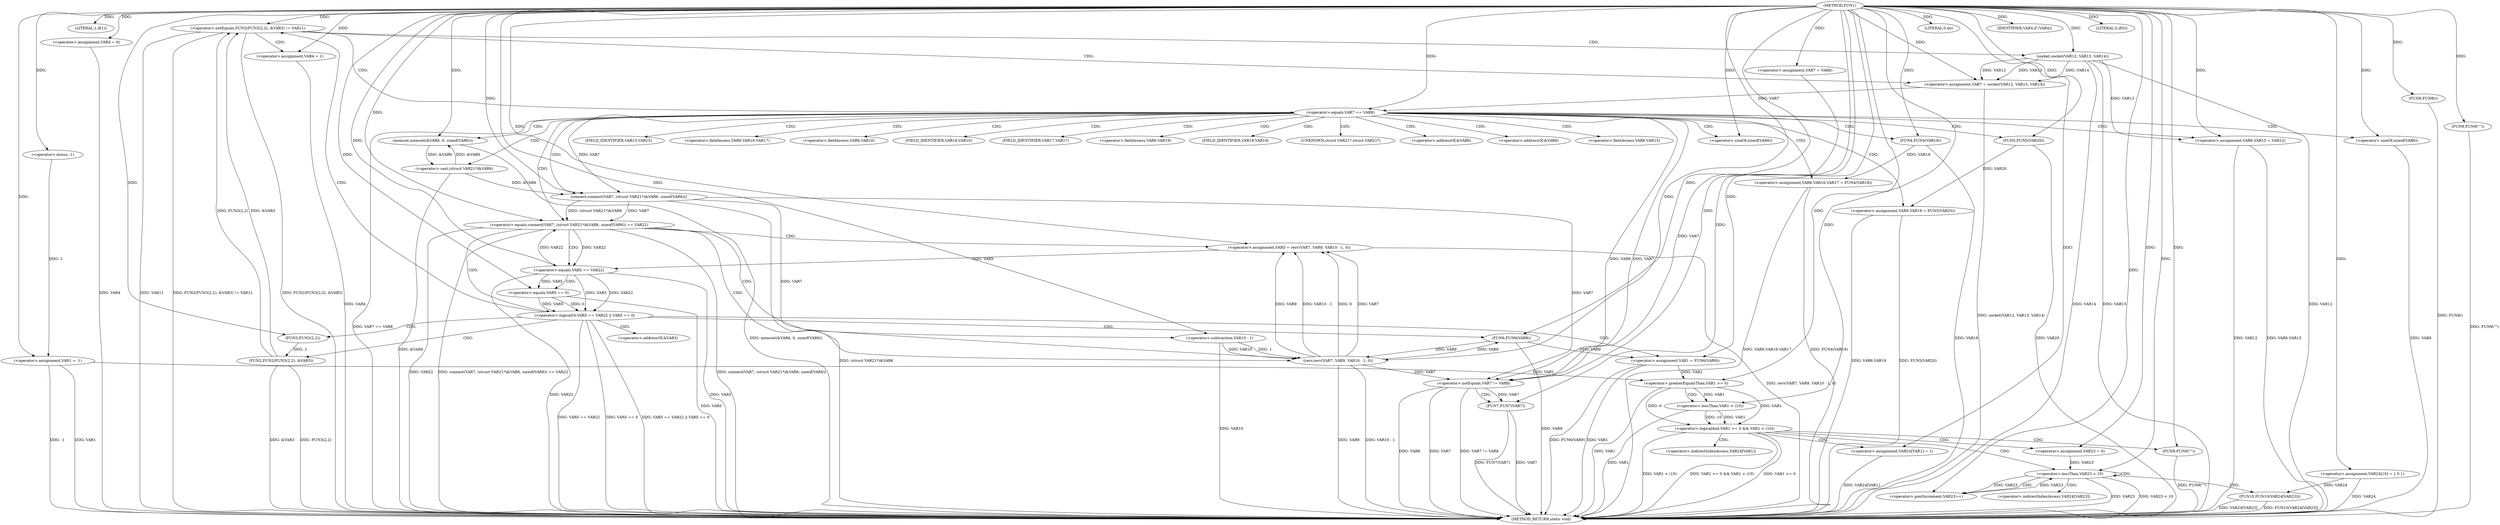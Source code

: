 digraph FUN1 {  
"1000100" [label = "(METHOD,FUN1)" ]
"1000268" [label = "(METHOD_RETURN,static void)" ]
"1000103" [label = "(<operator>.assignment,VAR1 = -1)" ]
"1000105" [label = "(<operator>.minus,-1)" ]
"1000108" [label = "(LITERAL,1,if(1))" ]
"1000113" [label = "(<operator>.assignment,VAR4 = 0)" ]
"1000119" [label = "(<operator>.assignment,VAR7 = VAR8)" ]
"1000126" [label = "(<operator>.notEquals,FUN2(FUN3(2,2), &VAR3) != VAR11)" ]
"1000127" [label = "(FUN2,FUN2(FUN3(2,2), &VAR3))" ]
"1000128" [label = "(FUN3,FUN3(2,2))" ]
"1000136" [label = "(<operator>.assignment,VAR4 = 1)" ]
"1000139" [label = "(<operator>.assignment,VAR7 = socket(VAR12, VAR13, VAR14))" ]
"1000141" [label = "(socket,socket(VAR12, VAR13, VAR14))" ]
"1000146" [label = "(<operator>.equals,VAR7 == VAR8)" ]
"1000151" [label = "(memset,memset(&VAR6, 0, sizeof(VAR6)))" ]
"1000155" [label = "(<operator>.sizeOf,sizeof(VAR6))" ]
"1000157" [label = "(<operator>.assignment,VAR6.VAR15 = VAR12)" ]
"1000162" [label = "(<operator>.assignment,VAR6.VAR16.VAR17 = FUN4(VAR18))" ]
"1000168" [label = "(FUN4,FUN4(VAR18))" ]
"1000170" [label = "(<operator>.assignment,VAR6.VAR19 = FUN5(VAR20))" ]
"1000174" [label = "(FUN5,FUN5(VAR20))" ]
"1000177" [label = "(<operator>.equals,connect(VAR7, (struct VAR21*)&VAR6, sizeof(VAR6)) == VAR22)" ]
"1000178" [label = "(connect,connect(VAR7, (struct VAR21*)&VAR6, sizeof(VAR6)))" ]
"1000180" [label = "(<operator>.cast,(struct VAR21*)&VAR6)" ]
"1000184" [label = "(<operator>.sizeOf,sizeof(VAR6))" ]
"1000189" [label = "(<operator>.assignment,VAR5 = recv(VAR7, VAR9, VAR10 - 1, 0))" ]
"1000191" [label = "(recv,recv(VAR7, VAR9, VAR10 - 1, 0))" ]
"1000194" [label = "(<operator>.subtraction,VAR10 - 1)" ]
"1000199" [label = "(<operator>.logicalOr,VAR5 == VAR22 || VAR5 == 0)" ]
"1000200" [label = "(<operator>.equals,VAR5 == VAR22)" ]
"1000203" [label = "(<operator>.equals,VAR5 == 0)" ]
"1000208" [label = "(<operator>.assignment,VAR1 = FUN6(VAR9))" ]
"1000210" [label = "(FUN6,FUN6(VAR9))" ]
"1000212" [label = "(LITERAL,0,do)" ]
"1000214" [label = "(<operator>.notEquals,VAR7 != VAR8)" ]
"1000218" [label = "(FUN7,FUN7(VAR7))" ]
"1000221" [label = "(IDENTIFIER,VAR4,if (VAR4))" ]
"1000223" [label = "(FUN8,FUN8())" ]
"1000225" [label = "(LITERAL,0,if(0))" ]
"1000227" [label = "(FUN9,FUN9(\"\"))" ]
"1000234" [label = "(<operator>.assignment,VAR24[10] = { 0 })" ]
"1000237" [label = "(<operator>.logicalAnd,VAR1 >= 0 && VAR1 < (10))" ]
"1000238" [label = "(<operator>.greaterEqualsThan,VAR1 >= 0)" ]
"1000241" [label = "(<operator>.lessThan,VAR1 < (10))" ]
"1000245" [label = "(<operator>.assignment,VAR24[VAR1] = 1)" ]
"1000251" [label = "(<operator>.assignment,VAR23 = 0)" ]
"1000254" [label = "(<operator>.lessThan,VAR23 < 10)" ]
"1000257" [label = "(<operator>.postIncrement,VAR23++)" ]
"1000260" [label = "(FUN10,FUN10(VAR24[VAR23]))" ]
"1000266" [label = "(FUN9,FUN9(\"\"))" ]
"1000131" [label = "(<operator>.addressOf,&VAR3)" ]
"1000152" [label = "(<operator>.addressOf,&VAR6)" ]
"1000158" [label = "(<operator>.fieldAccess,VAR6.VAR15)" ]
"1000160" [label = "(FIELD_IDENTIFIER,VAR15,VAR15)" ]
"1000163" [label = "(<operator>.fieldAccess,VAR6.VAR16.VAR17)" ]
"1000164" [label = "(<operator>.fieldAccess,VAR6.VAR16)" ]
"1000166" [label = "(FIELD_IDENTIFIER,VAR16,VAR16)" ]
"1000167" [label = "(FIELD_IDENTIFIER,VAR17,VAR17)" ]
"1000171" [label = "(<operator>.fieldAccess,VAR6.VAR19)" ]
"1000173" [label = "(FIELD_IDENTIFIER,VAR19,VAR19)" ]
"1000181" [label = "(UNKNOWN,struct VAR21*,struct VAR21*)" ]
"1000182" [label = "(<operator>.addressOf,&VAR6)" ]
"1000246" [label = "(<operator>.indirectIndexAccess,VAR24[VAR1])" ]
"1000261" [label = "(<operator>.indirectIndexAccess,VAR24[VAR23])" ]
  "1000141" -> "1000268"  [ label = "DDG: VAR12"] 
  "1000184" -> "1000268"  [ label = "DDG: VAR6"] 
  "1000126" -> "1000268"  [ label = "DDG: VAR11"] 
  "1000199" -> "1000268"  [ label = "DDG: VAR5 == VAR22 || VAR5 == 0"] 
  "1000157" -> "1000268"  [ label = "DDG: VAR12"] 
  "1000180" -> "1000268"  [ label = "DDG: &VAR6"] 
  "1000177" -> "1000268"  [ label = "DDG: connect(VAR7, (struct VAR21*)&VAR6, sizeof(VAR6))"] 
  "1000162" -> "1000268"  [ label = "DDG: FUN4(VAR18)"] 
  "1000260" -> "1000268"  [ label = "DDG: FUN10(VAR24[VAR23])"] 
  "1000177" -> "1000268"  [ label = "DDG: VAR22"] 
  "1000126" -> "1000268"  [ label = "DDG: FUN2(FUN3(2,2), &VAR3) != VAR11"] 
  "1000191" -> "1000268"  [ label = "DDG: VAR10 - 1"] 
  "1000200" -> "1000268"  [ label = "DDG: VAR5"] 
  "1000227" -> "1000268"  [ label = "DDG: FUN9(\"\")"] 
  "1000223" -> "1000268"  [ label = "DDG: FUN8()"] 
  "1000237" -> "1000268"  [ label = "DDG: VAR1 >= 0 && VAR1 < (10)"] 
  "1000208" -> "1000268"  [ label = "DDG: VAR1"] 
  "1000208" -> "1000268"  [ label = "DDG: FUN6(VAR9)"] 
  "1000151" -> "1000268"  [ label = "DDG: memset(&VAR6, 0, sizeof(VAR6))"] 
  "1000238" -> "1000268"  [ label = "DDG: VAR1"] 
  "1000168" -> "1000268"  [ label = "DDG: VAR18"] 
  "1000234" -> "1000268"  [ label = "DDG: VAR24"] 
  "1000199" -> "1000268"  [ label = "DDG: VAR5 == VAR22"] 
  "1000214" -> "1000268"  [ label = "DDG: VAR8"] 
  "1000254" -> "1000268"  [ label = "DDG: VAR23"] 
  "1000103" -> "1000268"  [ label = "DDG: VAR1"] 
  "1000103" -> "1000268"  [ label = "DDG: -1"] 
  "1000218" -> "1000268"  [ label = "DDG: VAR7"] 
  "1000214" -> "1000268"  [ label = "DDG: VAR7 != VAR8"] 
  "1000254" -> "1000268"  [ label = "DDG: VAR23 < 10"] 
  "1000237" -> "1000268"  [ label = "DDG: VAR1 >= 0"] 
  "1000113" -> "1000268"  [ label = "DDG: VAR4"] 
  "1000139" -> "1000268"  [ label = "DDG: socket(VAR12, VAR13, VAR14)"] 
  "1000194" -> "1000268"  [ label = "DDG: VAR10"] 
  "1000141" -> "1000268"  [ label = "DDG: VAR14"] 
  "1000157" -> "1000268"  [ label = "DDG: VAR6.VAR15"] 
  "1000189" -> "1000268"  [ label = "DDG: recv(VAR7, VAR9, VAR10 - 1, 0)"] 
  "1000178" -> "1000268"  [ label = "DDG: (struct VAR21*)&VAR6"] 
  "1000218" -> "1000268"  [ label = "DDG: FUN7(VAR7)"] 
  "1000199" -> "1000268"  [ label = "DDG: VAR5 == 0"] 
  "1000126" -> "1000268"  [ label = "DDG: FUN2(FUN3(2,2), &VAR3)"] 
  "1000266" -> "1000268"  [ label = "DDG: FUN9(\"\")"] 
  "1000191" -> "1000268"  [ label = "DDG: VAR9"] 
  "1000210" -> "1000268"  [ label = "DDG: VAR9"] 
  "1000141" -> "1000268"  [ label = "DDG: VAR13"] 
  "1000241" -> "1000268"  [ label = "DDG: VAR1"] 
  "1000170" -> "1000268"  [ label = "DDG: VAR6.VAR19"] 
  "1000214" -> "1000268"  [ label = "DDG: VAR7"] 
  "1000177" -> "1000268"  [ label = "DDG: connect(VAR7, (struct VAR21*)&VAR6, sizeof(VAR6)) == VAR22"] 
  "1000260" -> "1000268"  [ label = "DDG: VAR24[VAR23]"] 
  "1000127" -> "1000268"  [ label = "DDG: FUN3(2,2)"] 
  "1000162" -> "1000268"  [ label = "DDG: VAR6.VAR16.VAR17"] 
  "1000245" -> "1000268"  [ label = "DDG: VAR24[VAR1]"] 
  "1000146" -> "1000268"  [ label = "DDG: VAR7 == VAR8"] 
  "1000237" -> "1000268"  [ label = "DDG: VAR1 < (10)"] 
  "1000170" -> "1000268"  [ label = "DDG: FUN5(VAR20)"] 
  "1000136" -> "1000268"  [ label = "DDG: VAR4"] 
  "1000174" -> "1000268"  [ label = "DDG: VAR20"] 
  "1000203" -> "1000268"  [ label = "DDG: VAR5"] 
  "1000127" -> "1000268"  [ label = "DDG: &VAR3"] 
  "1000200" -> "1000268"  [ label = "DDG: VAR22"] 
  "1000105" -> "1000103"  [ label = "DDG: 1"] 
  "1000100" -> "1000103"  [ label = "DDG: "] 
  "1000100" -> "1000105"  [ label = "DDG: "] 
  "1000100" -> "1000108"  [ label = "DDG: "] 
  "1000100" -> "1000113"  [ label = "DDG: "] 
  "1000100" -> "1000119"  [ label = "DDG: "] 
  "1000127" -> "1000126"  [ label = "DDG: FUN3(2,2)"] 
  "1000127" -> "1000126"  [ label = "DDG: &VAR3"] 
  "1000128" -> "1000127"  [ label = "DDG: 2"] 
  "1000100" -> "1000128"  [ label = "DDG: "] 
  "1000100" -> "1000126"  [ label = "DDG: "] 
  "1000100" -> "1000136"  [ label = "DDG: "] 
  "1000141" -> "1000139"  [ label = "DDG: VAR12"] 
  "1000141" -> "1000139"  [ label = "DDG: VAR13"] 
  "1000141" -> "1000139"  [ label = "DDG: VAR14"] 
  "1000100" -> "1000139"  [ label = "DDG: "] 
  "1000100" -> "1000141"  [ label = "DDG: "] 
  "1000139" -> "1000146"  [ label = "DDG: VAR7"] 
  "1000100" -> "1000146"  [ label = "DDG: "] 
  "1000180" -> "1000151"  [ label = "DDG: &VAR6"] 
  "1000100" -> "1000151"  [ label = "DDG: "] 
  "1000100" -> "1000155"  [ label = "DDG: "] 
  "1000141" -> "1000157"  [ label = "DDG: VAR12"] 
  "1000100" -> "1000157"  [ label = "DDG: "] 
  "1000168" -> "1000162"  [ label = "DDG: VAR18"] 
  "1000100" -> "1000168"  [ label = "DDG: "] 
  "1000174" -> "1000170"  [ label = "DDG: VAR20"] 
  "1000100" -> "1000174"  [ label = "DDG: "] 
  "1000178" -> "1000177"  [ label = "DDG: VAR7"] 
  "1000178" -> "1000177"  [ label = "DDG: (struct VAR21*)&VAR6"] 
  "1000146" -> "1000178"  [ label = "DDG: VAR7"] 
  "1000100" -> "1000178"  [ label = "DDG: "] 
  "1000180" -> "1000178"  [ label = "DDG: &VAR6"] 
  "1000151" -> "1000180"  [ label = "DDG: &VAR6"] 
  "1000100" -> "1000184"  [ label = "DDG: "] 
  "1000200" -> "1000177"  [ label = "DDG: VAR22"] 
  "1000100" -> "1000177"  [ label = "DDG: "] 
  "1000191" -> "1000189"  [ label = "DDG: VAR7"] 
  "1000191" -> "1000189"  [ label = "DDG: VAR9"] 
  "1000191" -> "1000189"  [ label = "DDG: VAR10 - 1"] 
  "1000191" -> "1000189"  [ label = "DDG: 0"] 
  "1000100" -> "1000189"  [ label = "DDG: "] 
  "1000178" -> "1000191"  [ label = "DDG: VAR7"] 
  "1000100" -> "1000191"  [ label = "DDG: "] 
  "1000210" -> "1000191"  [ label = "DDG: VAR9"] 
  "1000194" -> "1000191"  [ label = "DDG: VAR10"] 
  "1000194" -> "1000191"  [ label = "DDG: 1"] 
  "1000100" -> "1000194"  [ label = "DDG: "] 
  "1000200" -> "1000199"  [ label = "DDG: VAR5"] 
  "1000200" -> "1000199"  [ label = "DDG: VAR22"] 
  "1000189" -> "1000200"  [ label = "DDG: VAR5"] 
  "1000100" -> "1000200"  [ label = "DDG: "] 
  "1000177" -> "1000200"  [ label = "DDG: VAR22"] 
  "1000203" -> "1000199"  [ label = "DDG: VAR5"] 
  "1000203" -> "1000199"  [ label = "DDG: 0"] 
  "1000200" -> "1000203"  [ label = "DDG: VAR5"] 
  "1000100" -> "1000203"  [ label = "DDG: "] 
  "1000210" -> "1000208"  [ label = "DDG: VAR9"] 
  "1000100" -> "1000208"  [ label = "DDG: "] 
  "1000191" -> "1000210"  [ label = "DDG: VAR9"] 
  "1000100" -> "1000210"  [ label = "DDG: "] 
  "1000100" -> "1000212"  [ label = "DDG: "] 
  "1000178" -> "1000214"  [ label = "DDG: VAR7"] 
  "1000119" -> "1000214"  [ label = "DDG: VAR7"] 
  "1000146" -> "1000214"  [ label = "DDG: VAR7"] 
  "1000191" -> "1000214"  [ label = "DDG: VAR7"] 
  "1000100" -> "1000214"  [ label = "DDG: "] 
  "1000146" -> "1000214"  [ label = "DDG: VAR8"] 
  "1000214" -> "1000218"  [ label = "DDG: VAR7"] 
  "1000100" -> "1000218"  [ label = "DDG: "] 
  "1000100" -> "1000221"  [ label = "DDG: "] 
  "1000100" -> "1000223"  [ label = "DDG: "] 
  "1000100" -> "1000225"  [ label = "DDG: "] 
  "1000100" -> "1000227"  [ label = "DDG: "] 
  "1000100" -> "1000234"  [ label = "DDG: "] 
  "1000238" -> "1000237"  [ label = "DDG: VAR1"] 
  "1000238" -> "1000237"  [ label = "DDG: 0"] 
  "1000208" -> "1000238"  [ label = "DDG: VAR1"] 
  "1000103" -> "1000238"  [ label = "DDG: VAR1"] 
  "1000100" -> "1000238"  [ label = "DDG: "] 
  "1000241" -> "1000237"  [ label = "DDG: VAR1"] 
  "1000241" -> "1000237"  [ label = "DDG: 10"] 
  "1000238" -> "1000241"  [ label = "DDG: VAR1"] 
  "1000100" -> "1000241"  [ label = "DDG: "] 
  "1000100" -> "1000245"  [ label = "DDG: "] 
  "1000100" -> "1000251"  [ label = "DDG: "] 
  "1000251" -> "1000254"  [ label = "DDG: VAR23"] 
  "1000257" -> "1000254"  [ label = "DDG: VAR23"] 
  "1000100" -> "1000254"  [ label = "DDG: "] 
  "1000254" -> "1000257"  [ label = "DDG: VAR23"] 
  "1000100" -> "1000257"  [ label = "DDG: "] 
  "1000234" -> "1000260"  [ label = "DDG: VAR24"] 
  "1000100" -> "1000266"  [ label = "DDG: "] 
  "1000126" -> "1000141"  [ label = "CDG: "] 
  "1000126" -> "1000139"  [ label = "CDG: "] 
  "1000126" -> "1000146"  [ label = "CDG: "] 
  "1000126" -> "1000136"  [ label = "CDG: "] 
  "1000146" -> "1000164"  [ label = "CDG: "] 
  "1000146" -> "1000174"  [ label = "CDG: "] 
  "1000146" -> "1000182"  [ label = "CDG: "] 
  "1000146" -> "1000166"  [ label = "CDG: "] 
  "1000146" -> "1000180"  [ label = "CDG: "] 
  "1000146" -> "1000157"  [ label = "CDG: "] 
  "1000146" -> "1000167"  [ label = "CDG: "] 
  "1000146" -> "1000151"  [ label = "CDG: "] 
  "1000146" -> "1000160"  [ label = "CDG: "] 
  "1000146" -> "1000152"  [ label = "CDG: "] 
  "1000146" -> "1000163"  [ label = "CDG: "] 
  "1000146" -> "1000168"  [ label = "CDG: "] 
  "1000146" -> "1000178"  [ label = "CDG: "] 
  "1000146" -> "1000173"  [ label = "CDG: "] 
  "1000146" -> "1000158"  [ label = "CDG: "] 
  "1000146" -> "1000155"  [ label = "CDG: "] 
  "1000146" -> "1000170"  [ label = "CDG: "] 
  "1000146" -> "1000171"  [ label = "CDG: "] 
  "1000146" -> "1000184"  [ label = "CDG: "] 
  "1000146" -> "1000177"  [ label = "CDG: "] 
  "1000146" -> "1000162"  [ label = "CDG: "] 
  "1000146" -> "1000181"  [ label = "CDG: "] 
  "1000177" -> "1000200"  [ label = "CDG: "] 
  "1000177" -> "1000191"  [ label = "CDG: "] 
  "1000177" -> "1000199"  [ label = "CDG: "] 
  "1000177" -> "1000194"  [ label = "CDG: "] 
  "1000177" -> "1000189"  [ label = "CDG: "] 
  "1000199" -> "1000208"  [ label = "CDG: "] 
  "1000199" -> "1000210"  [ label = "CDG: "] 
  "1000199" -> "1000127"  [ label = "CDG: "] 
  "1000199" -> "1000128"  [ label = "CDG: "] 
  "1000199" -> "1000126"  [ label = "CDG: "] 
  "1000199" -> "1000131"  [ label = "CDG: "] 
  "1000200" -> "1000203"  [ label = "CDG: "] 
  "1000214" -> "1000218"  [ label = "CDG: "] 
  "1000237" -> "1000251"  [ label = "CDG: "] 
  "1000237" -> "1000254"  [ label = "CDG: "] 
  "1000237" -> "1000245"  [ label = "CDG: "] 
  "1000237" -> "1000246"  [ label = "CDG: "] 
  "1000237" -> "1000266"  [ label = "CDG: "] 
  "1000238" -> "1000241"  [ label = "CDG: "] 
  "1000254" -> "1000260"  [ label = "CDG: "] 
  "1000254" -> "1000254"  [ label = "CDG: "] 
  "1000254" -> "1000261"  [ label = "CDG: "] 
  "1000254" -> "1000257"  [ label = "CDG: "] 
}
